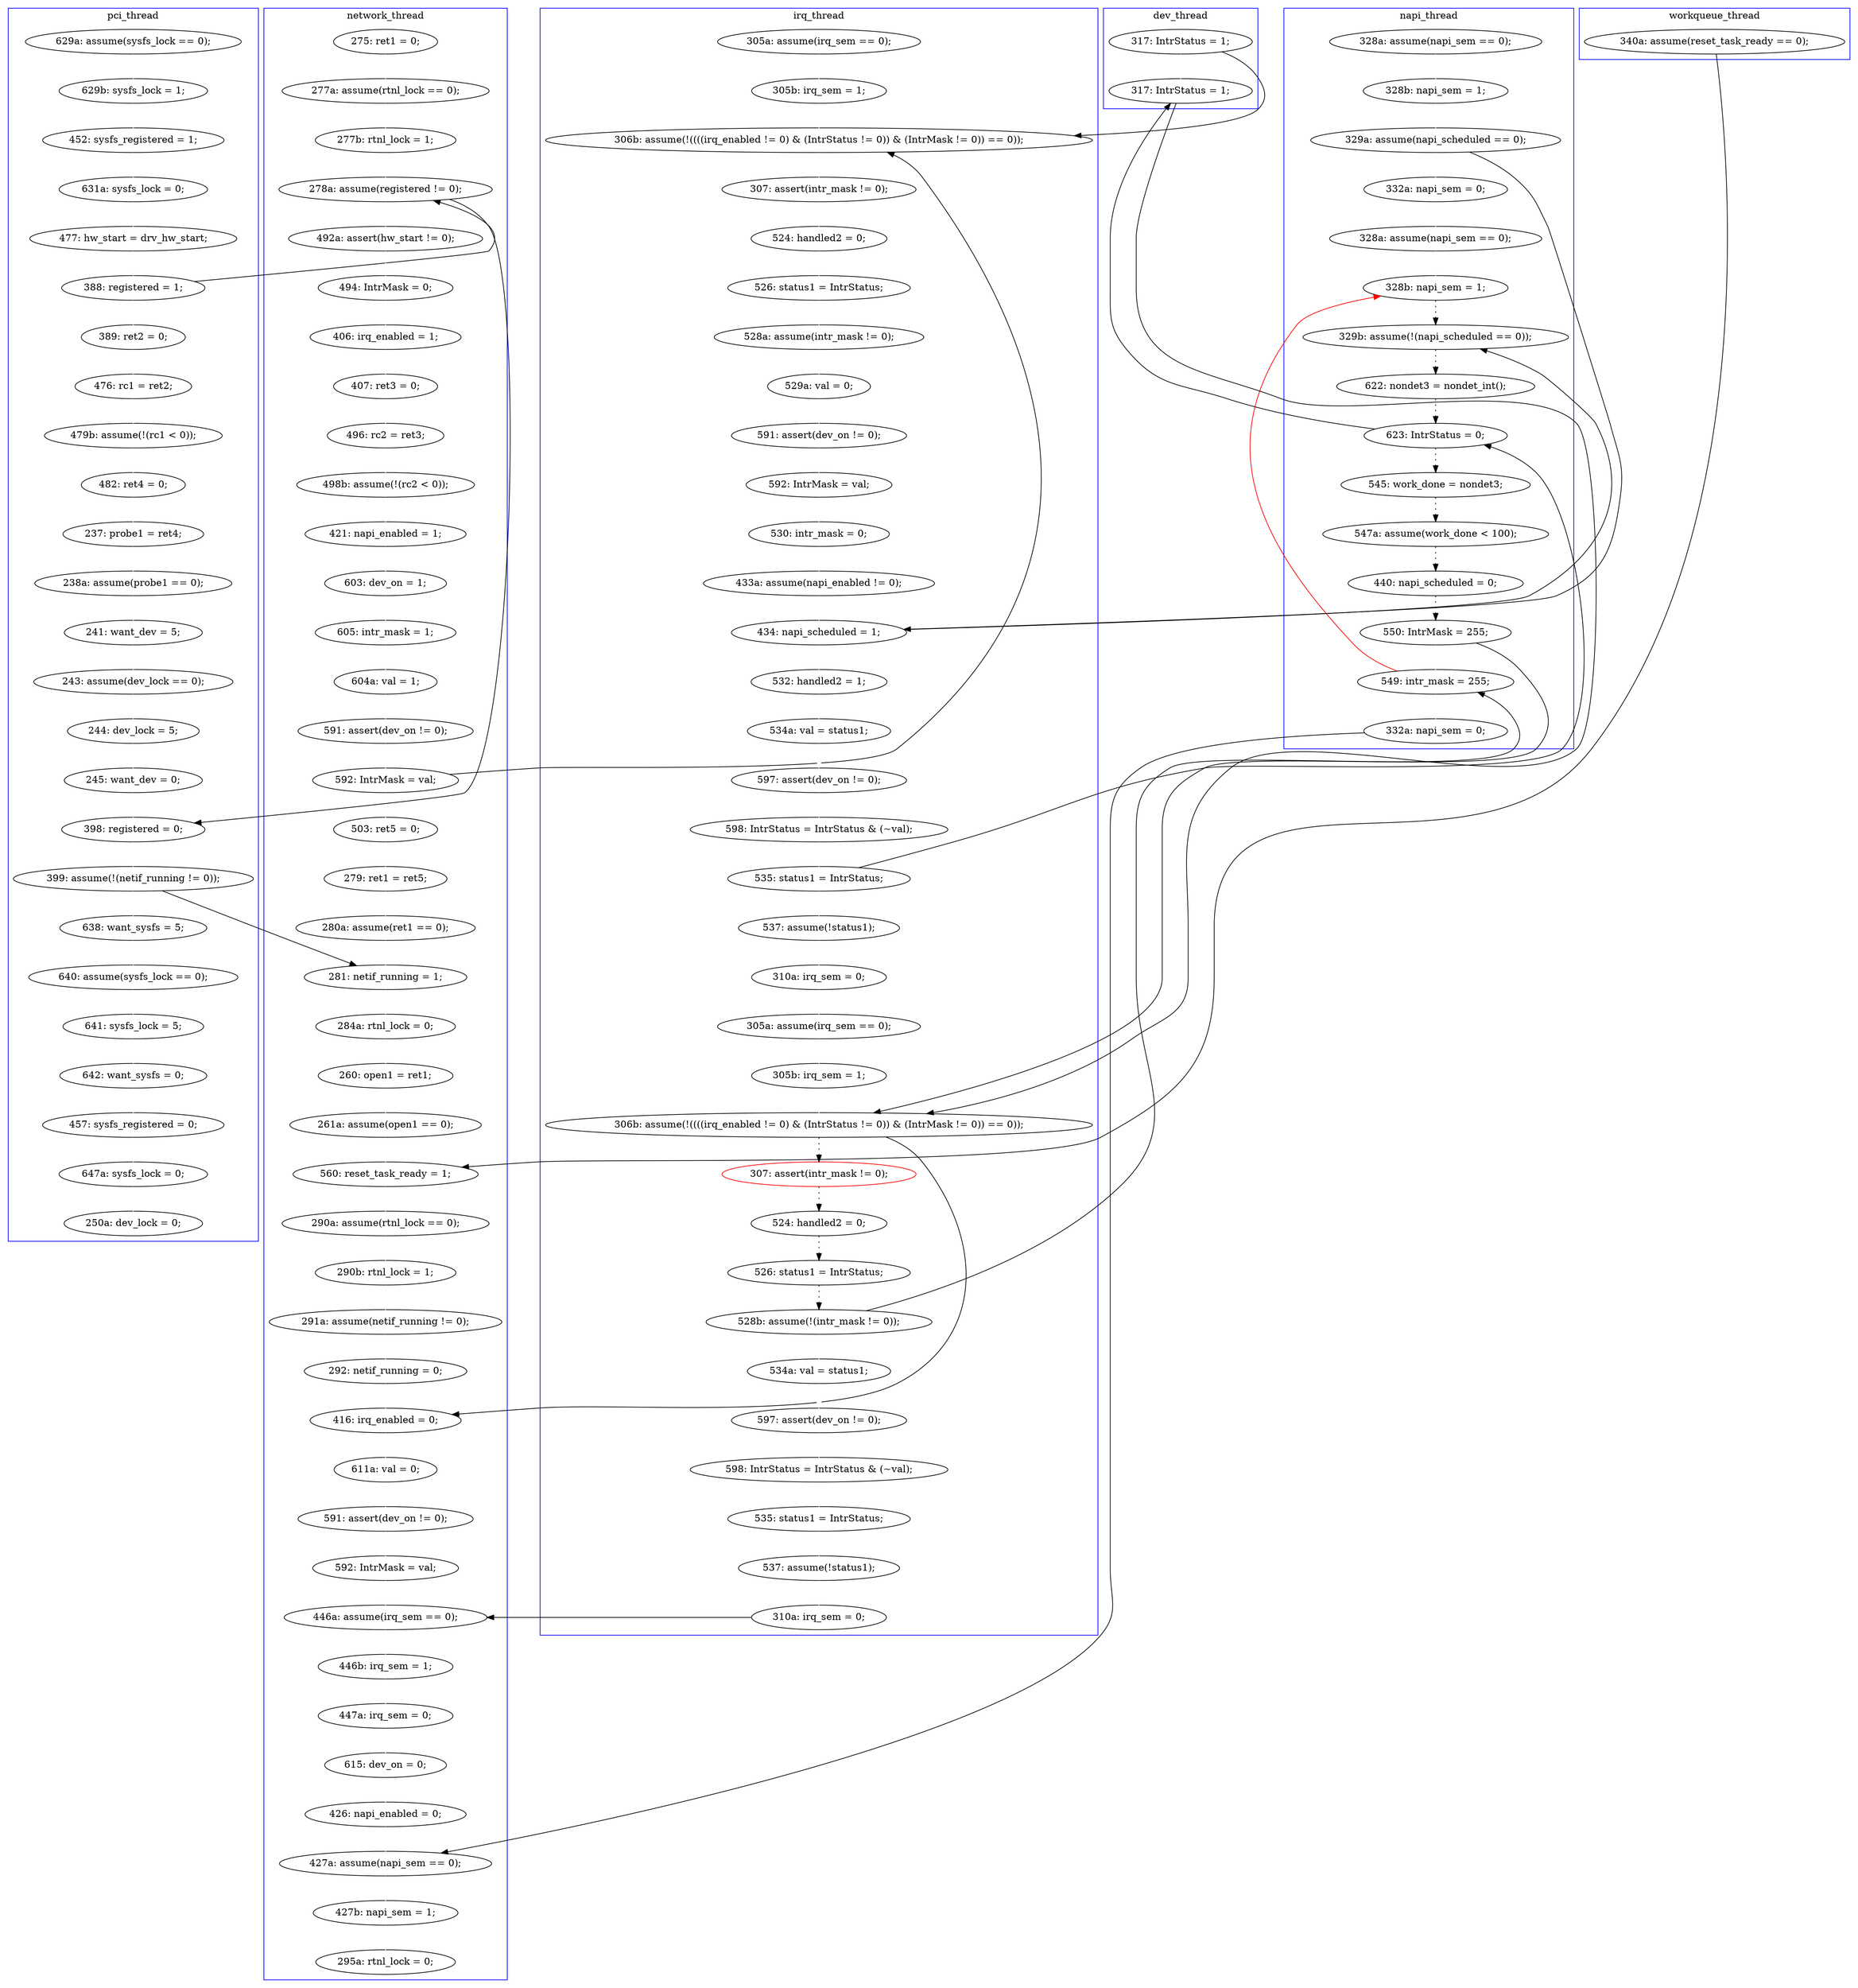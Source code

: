 digraph Counterexample {
	142 -> 143 [color = white, style = solid]
	262 -> 114 [color = red, style = solid, constraint = false]
	42 -> 235 [color = black, style = solid, constraint = false]
	131 -> 132 [color = black, style = solid, constraint = false]
	171 -> 173 [color = black, style = dotted]
	263 -> 269 [color = white, style = solid]
	221 -> 224 [color = white, style = solid]
	199 -> 262 [color = black, style = solid, constraint = false]
	131 -> 206 [color = white, style = solid]
	203 -> 208 [color = white, style = solid]
	153 -> 155 [color = white, style = solid]
	235 -> 242 [color = white, style = solid]
	71 -> 81 [color = white, style = solid]
	146 -> 148 [color = white, style = solid]
	206 -> 221 [color = white, style = solid]
	106 -> 213 [color = white, style = solid]
	231 -> 235 [color = white, style = solid]
	172 -> 189 [color = black, style = solid, constraint = false]
	113 -> 114 [color = white, style = solid]
	139 -> 142 [color = white, style = solid]
	127 -> 128 [color = white, style = solid]
	86 -> 89 [color = white, style = solid]
	189 -> 190 [color = black, style = dotted]
	274 -> 275 [color = white, style = solid]
	153 -> 157 [color = black, style = solid, constraint = false]
	213 -> 217 [color = white, style = solid]
	188 -> 262 [color = white, style = solid]
	128 -> 130 [color = white, style = solid]
	228 -> 231 [color = white, style = solid]
	152 -> 153 [color = white, style = solid]
	217 -> 218 [color = white, style = solid]
	170 -> 171 [color = black, style = dotted]
	188 -> 189 [color = black, style = solid, constraint = false]
	81 -> 84 [color = white, style = solid]
	78 -> 111 [color = white, style = solid]
	93 -> 106 [color = white, style = solid]
	60 -> 64 [color = white, style = solid]
	114 -> 157 [color = black, style = dotted]
	107 -> 113 [color = white, style = solid]
	208 -> 263 [color = white, style = solid]
	102 -> 132 [color = white, style = solid]
	46 -> 47 [color = white, style = solid]
	286 -> 287 [color = white, style = solid]
	251 -> 255 [color = white, style = solid]
	101 -> 102 [color = white, style = solid]
	119 -> 122 [color = white, style = solid]
	104 -> 172 [color = white, style = solid]
	72 -> 106 [color = black, style = solid, constraint = false]
	145 -> 146 [color = white, style = solid]
	104 -> 132 [color = black, style = solid, constraint = false]
	90 -> 91 [color = white, style = solid]
	190 -> 195 [color = black, style = dotted]
	242 -> 243 [color = white, style = solid]
	156 -> 159 [color = white, style = solid]
	133 -> 138 [color = white, style = solid]
	64 -> 70 [color = white, style = solid]
	224 -> 226 [color = white, style = solid]
	53 -> 56 [color = white, style = solid]
	219 -> 220 [color = white, style = solid]
	273 -> 274 [color = white, style = solid]
	220 -> 238 [color = white, style = solid]
	283 -> 286 [color = white, style = solid]
	257 -> 258 [color = white, style = solid]
	111 -> 112 [color = white, style = solid]
	238 -> 266 [color = white, style = solid]
	47 -> 55 [color = white, style = solid]
	159 -> 160 [color = white, style = solid]
	112 -> 116 [color = white, style = solid]
	32 -> 36 [color = white, style = solid]
	57 -> 72 [color = white, style = solid]
	56 -> 57 [color = white, style = solid]
	160 -> 162 [color = white, style = solid]
	138 -> 139 [color = white, style = solid]
	266 -> 280 [color = white, style = solid]
	196 -> 199 [color = black, style = dotted]
	182 -> 185 [color = white, style = solid]
	143 -> 145 [color = white, style = solid]
	85 -> 86 [color = white, style = solid]
	36 -> 153 [color = black, style = solid, constraint = false]
	91 -> 92 [color = white, style = solid]
	122 -> 126 [color = white, style = solid]
	275 -> 277 [color = white, style = solid]
	36 -> 107 [color = white, style = solid]
	70 -> 71 [color = white, style = solid]
	202 -> 203 [color = white, style = solid]
	116 -> 119 [color = white, style = solid]
	130 -> 131 [color = white, style = solid]
	277 -> 283 [color = white, style = solid]
	176 -> 181 [color = black, style = dotted]
	148 -> 152 [color = white, style = solid]
	195 -> 196 [color = black, style = dotted]
	262 -> 267 [color = white, style = solid]
	132 -> 133 [color = white, style = solid]
	243 -> 245 [color = white, style = solid]
	181 -> 188 [color = black, style = dotted]
	199 -> 200 [color = white, style = solid]
	255 -> 257 [color = white, style = solid]
	31 -> 32 [color = white, style = solid]
	89 -> 90 [color = white, style = solid]
	126 -> 127 [color = white, style = solid]
	218 -> 219 [color = white, style = solid]
	84 -> 85 [color = white, style = solid]
	70 -> 72 [color = black, style = solid, constraint = false]
	178 -> 182 [color = white, style = solid]
	186 -> 189 [color = white, style = solid]
	162 -> 171 [color = black, style = solid, constraint = false]
	287 -> 290 [color = white, style = solid]
	185 -> 186 [color = white, style = solid]
	173 -> 176 [color = black, style = dotted]
	269 -> 273 [color = black, style = solid, constraint = false]
	55 -> 60 [color = white, style = solid]
	200 -> 202 [color = white, style = solid]
	162 -> 178 [color = white, style = solid]
	189 -> 251 [color = black, style = solid, constraint = false]
	246 -> 251 [color = white, style = solid]
	171 -> 172 [color = black, style = solid, constraint = false]
	258 -> 273 [color = white, style = solid]
	245 -> 246 [color = white, style = solid]
	157 -> 170 [color = black, style = dotted]
	72 -> 77 [color = white, style = solid]
	77 -> 78 [color = white, style = solid]
	226 -> 227 [color = white, style = solid]
	213 -> 226 [color = black, style = solid, constraint = false]
	227 -> 228 [color = white, style = solid]
	155 -> 156 [color = white, style = solid]
	267 -> 286 [color = black, style = solid, constraint = false]
	92 -> 93 [color = white, style = solid]
	subgraph cluster5 {
		label = workqueue_thread
		color = blue
		42  [label = "340a: assume(reset_task_ready == 0);"]
	}
	subgraph cluster7 {
		label = dev_thread
		color = blue
		172  [label = "317: IntrStatus = 1;"]
		104  [label = "317: IntrStatus = 1;"]
	}
	subgraph cluster4 {
		label = napi_thread
		color = blue
		107  [label = "332a: napi_sem = 0;"]
		176  [label = "547a: assume(work_done < 100);"]
		188  [label = "550: IntrMask = 255;"]
		262  [label = "549: intr_mask = 255;"]
		31  [label = "328a: assume(napi_sem == 0);"]
		36  [label = "329a: assume(napi_scheduled == 0);"]
		157  [label = "329b: assume(!(napi_scheduled == 0));"]
		170  [label = "622: nondet3 = nondet_int();"]
		114  [label = "328b: napi_sem = 1;"]
		171  [label = "623: IntrStatus = 0;"]
		181  [label = "440: napi_scheduled = 0;"]
		32  [label = "328b: napi_sem = 1;"]
		173  [label = "545: work_done = nondet3;"]
		113  [label = "328a: assume(napi_sem == 0);"]
		267  [label = "332a: napi_sem = 0;"]
	}
	subgraph cluster1 {
		label = pci_thread
		color = blue
		46  [label = "629a: assume(sysfs_lock == 0);"]
		89  [label = "238a: assume(probe1 == 0);"]
		217  [label = "638: want_sysfs = 5;"]
		60  [label = "631a: sysfs_lock = 0;"]
		71  [label = "389: ret2 = 0;"]
		86  [label = "237: probe1 = ret4;"]
		55  [label = "452: sysfs_registered = 1;"]
		84  [label = "479b: assume(!(rc1 < 0));"]
		93  [label = "245: want_dev = 0;"]
		70  [label = "388: registered = 1;"]
		91  [label = "243: assume(dev_lock == 0);"]
		220  [label = "642: want_sysfs = 0;"]
		219  [label = "641: sysfs_lock = 5;"]
		238  [label = "457: sysfs_registered = 0;"]
		47  [label = "629b: sysfs_lock = 1;"]
		266  [label = "647a: sysfs_lock = 0;"]
		218  [label = "640: assume(sysfs_lock == 0);"]
		280  [label = "250a: dev_lock = 0;"]
		85  [label = "482: ret4 = 0;"]
		92  [label = "244: dev_lock = 5;"]
		106  [label = "398: registered = 0;"]
		213  [label = "399: assume(!(netif_running != 0));"]
		90  [label = "241: want_dev = 5;"]
		81  [label = "476: rc1 = ret2;"]
		64  [label = "477: hw_start = drv_hw_start;"]
	}
	subgraph cluster3 {
		label = irq_thread
		color = blue
		155  [label = "532: handled2 = 1;"]
		196  [label = "526: status1 = IntrStatus;"]
		189  [label = "306b: assume(!((((irq_enabled != 0) & (IntrStatus != 0)) & (IntrMask != 0)) == 0));"]
		139  [label = "526: status1 = IntrStatus;"]
		178  [label = "537: assume(!status1);"]
		269  [label = "310a: irq_sem = 0;"]
		190  [label = "307: assert(intr_mask != 0);", color = red]
		195  [label = "524: handled2 = 0;"]
		160  [label = "598: IntrStatus = IntrStatus & (~val);"]
		153  [label = "434: napi_scheduled = 1;"]
		162  [label = "535: status1 = IntrStatus;"]
		148  [label = "530: intr_mask = 0;"]
		208  [label = "535: status1 = IntrStatus;"]
		199  [label = "528b: assume(!(intr_mask != 0));"]
		145  [label = "591: assert(dev_on != 0);"]
		263  [label = "537: assume(!status1);"]
		202  [label = "597: assert(dev_on != 0);"]
		101  [label = "305a: assume(irq_sem == 0);"]
		102  [label = "305b: irq_sem = 1;"]
		182  [label = "310a: irq_sem = 0;"]
		186  [label = "305b: irq_sem = 1;"]
		146  [label = "592: IntrMask = val;"]
		203  [label = "598: IntrStatus = IntrStatus & (~val);"]
		143  [label = "529a: val = 0;"]
		138  [label = "524: handled2 = 0;"]
		142  [label = "528a: assume(intr_mask != 0);"]
		159  [label = "597: assert(dev_on != 0);"]
		200  [label = "534a: val = status1;"]
		133  [label = "307: assert(intr_mask != 0);"]
		185  [label = "305a: assume(irq_sem == 0);"]
		156  [label = "534a: val = status1;"]
		132  [label = "306b: assume(!((((irq_enabled != 0) & (IntrStatus != 0)) & (IntrMask != 0)) == 0));"]
		152  [label = "433a: assume(napi_enabled != 0);"]
	}
	subgraph cluster2 {
		label = network_thread
		color = blue
		228  [label = "260: open1 = ret1;"]
		242  [label = "290a: assume(rtnl_lock == 0);"]
		245  [label = "291a: assume(netif_running != 0);"]
		116  [label = "496: rc2 = ret3;"]
		283  [label = "426: napi_enabled = 0;"]
		122  [label = "421: napi_enabled = 1;"]
		243  [label = "290b: rtnl_lock = 1;"]
		274  [label = "446b: irq_sem = 1;"]
		119  [label = "498b: assume(!(rc2 < 0));"]
		57  [label = "277b: rtnl_lock = 1;"]
		78  [label = "494: IntrMask = 0;"]
		273  [label = "446a: assume(irq_sem == 0);"]
		128  [label = "604a: val = 1;"]
		112  [label = "407: ret3 = 0;"]
		235  [label = "560: reset_task_ready = 1;"]
		72  [label = "278a: assume(registered != 0);"]
		287  [label = "427b: napi_sem = 1;"]
		277  [label = "615: dev_on = 0;"]
		226  [label = "281: netif_running = 1;"]
		224  [label = "280a: assume(ret1 == 0);"]
		290  [label = "295a: rtnl_lock = 0;"]
		56  [label = "277a: assume(rtnl_lock == 0);"]
		53  [label = "275: ret1 = 0;"]
		127  [label = "605: intr_mask = 1;"]
		130  [label = "591: assert(dev_on != 0);"]
		231  [label = "261a: assume(open1 == 0);"]
		255  [label = "611a: val = 0;"]
		257  [label = "591: assert(dev_on != 0);"]
		227  [label = "284a: rtnl_lock = 0;"]
		258  [label = "592: IntrMask = val;"]
		286  [label = "427a: assume(napi_sem == 0);"]
		111  [label = "406: irq_enabled = 1;"]
		275  [label = "447a: irq_sem = 0;"]
		251  [label = "416: irq_enabled = 0;"]
		206  [label = "503: ret5 = 0;"]
		221  [label = "279: ret1 = ret5;"]
		131  [label = "592: IntrMask = val;"]
		77  [label = "492a: assert(hw_start != 0);"]
		246  [label = "292: netif_running = 0;"]
		126  [label = "603: dev_on = 1;"]
	}
}